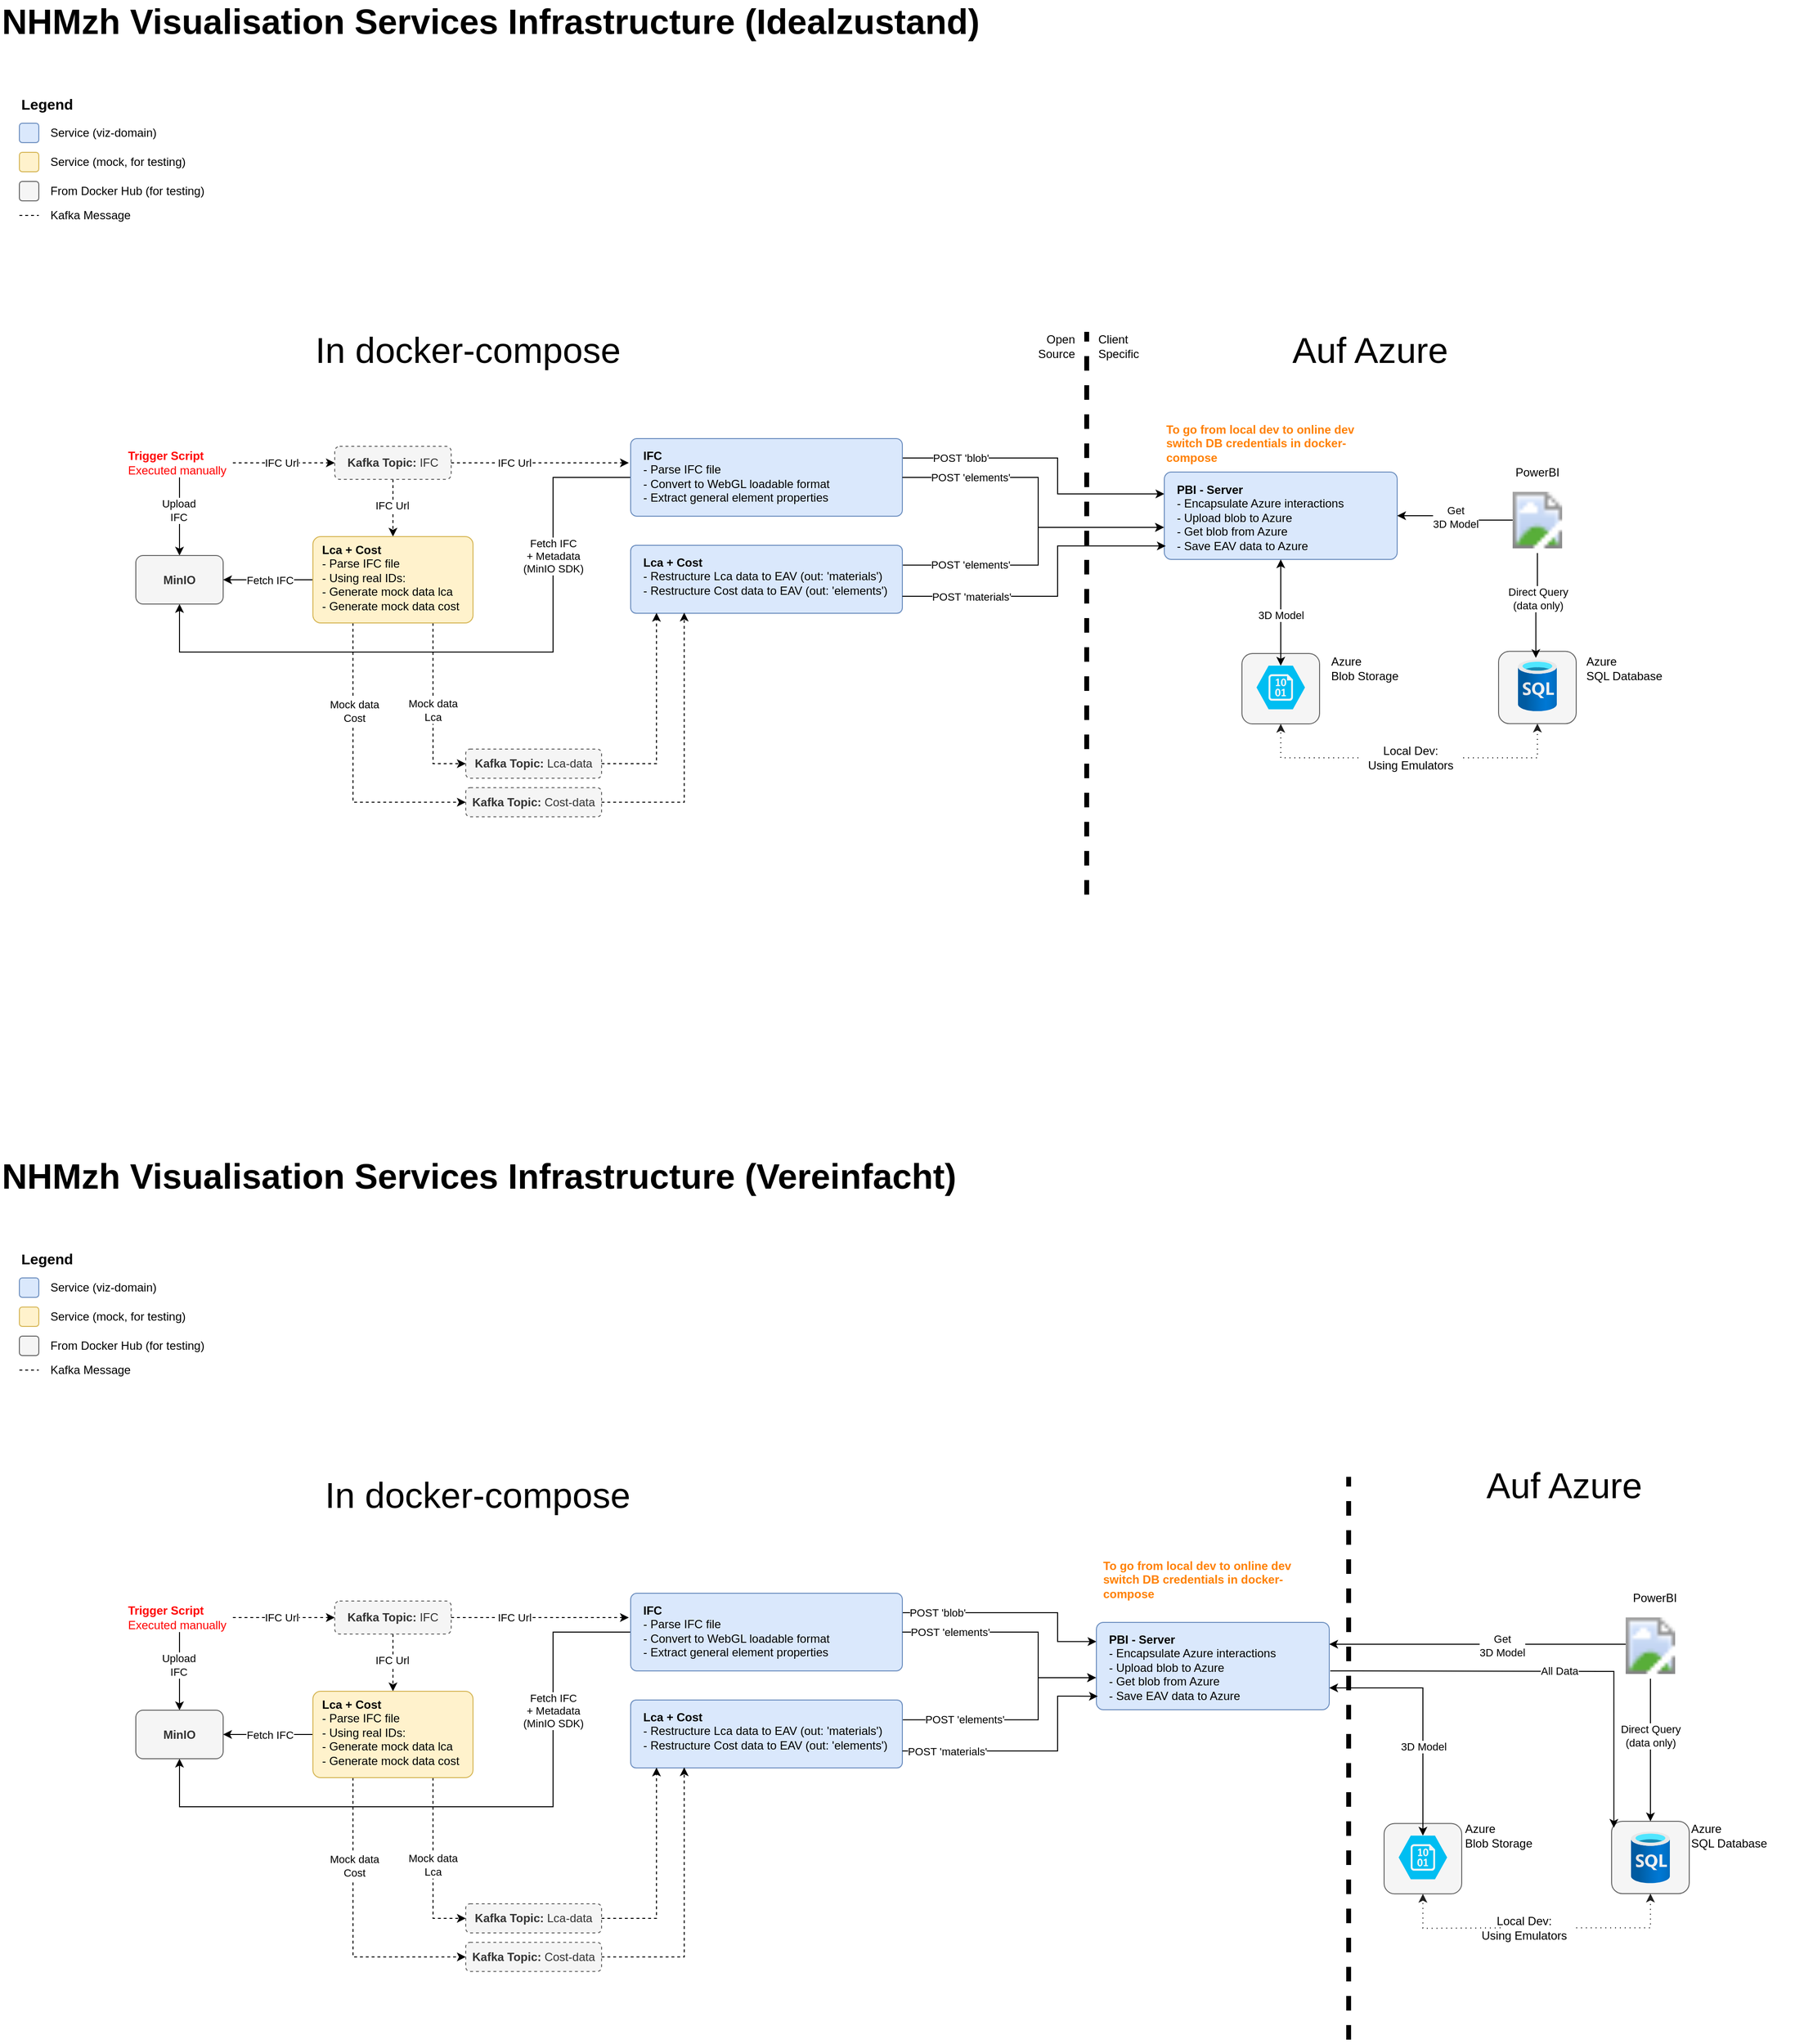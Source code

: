 <mxfile version="26.2.2">
  <diagram name="Page-1" id="6YYniOfLmbzxSq2jSH8A">
    <mxGraphModel dx="3594" dy="2101" grid="1" gridSize="10" guides="1" tooltips="1" connect="1" arrows="1" fold="1" page="1" pageScale="1" pageWidth="1920" pageHeight="1200" math="0" shadow="0">
      <root>
        <mxCell id="0" />
        <mxCell id="1" parent="0" />
        <mxCell id="Vq2dGUa9BZO8m15hglH4-51" value="" style="rounded=1;whiteSpace=wrap;html=1;fillColor=#f5f5f5;strokeColor=#666666;fontColor=#333333;" parent="1" vertex="1">
          <mxGeometry x="1584.5" y="709.25" width="80" height="74.5" as="geometry" />
        </mxCell>
        <mxCell id="Vq2dGUa9BZO8m15hglH4-50" value="" style="rounded=1;whiteSpace=wrap;html=1;fillColor=#f5f5f5;strokeColor=#666666;fontColor=#333333;" parent="1" vertex="1">
          <mxGeometry x="1320" y="711.5" width="80" height="72.5" as="geometry" />
        </mxCell>
        <mxCell id="Vq2dGUa9BZO8m15hglH4-35" style="edgeStyle=orthogonalEdgeStyle;rounded=0;orthogonalLoop=1;jettySize=auto;html=1;entryX=0.5;entryY=1;entryDx=0;entryDy=0;" parent="1" source="Vq2dGUa9BZO8m15hglH4-1" target="Vq2dGUa9BZO8m15hglH4-23" edge="1">
          <mxGeometry relative="1" as="geometry">
            <Array as="points">
              <mxPoint x="610" y="530" />
              <mxPoint x="610" y="710" />
              <mxPoint x="225" y="710" />
            </Array>
          </mxGeometry>
        </mxCell>
        <mxCell id="Vq2dGUa9BZO8m15hglH4-36" value="Fetch IFC&lt;br&gt;+ Metadata&lt;br&gt;(MinIO SDK)" style="edgeLabel;html=1;align=center;verticalAlign=middle;resizable=0;points=[];" parent="Vq2dGUa9BZO8m15hglH4-35" vertex="1" connectable="0">
          <mxGeometry x="0.12" y="-2" relative="1" as="geometry">
            <mxPoint x="129" y="-97" as="offset" />
          </mxGeometry>
        </mxCell>
        <mxCell id="Vq2dGUa9BZO8m15hglH4-44" style="edgeStyle=orthogonalEdgeStyle;rounded=0;orthogonalLoop=1;jettySize=auto;html=1;entryX=0;entryY=0.25;entryDx=0;entryDy=0;exitX=1;exitY=0.25;exitDx=0;exitDy=0;" parent="1" source="Vq2dGUa9BZO8m15hglH4-1" target="Vq2dGUa9BZO8m15hglH4-10" edge="1">
          <mxGeometry relative="1" as="geometry">
            <Array as="points">
              <mxPoint x="1130" y="510" />
              <mxPoint x="1130" y="547" />
            </Array>
          </mxGeometry>
        </mxCell>
        <mxCell id="Vq2dGUa9BZO8m15hglH4-47" value="POST &#39;blob&#39;" style="edgeLabel;html=1;align=center;verticalAlign=middle;resizable=0;points=[];" parent="Vq2dGUa9BZO8m15hglH4-44" vertex="1" connectable="0">
          <mxGeometry x="-0.383" relative="1" as="geometry">
            <mxPoint x="-35" as="offset" />
          </mxGeometry>
        </mxCell>
        <mxCell id="Vq2dGUa9BZO8m15hglH4-1" value="&lt;b&gt;IFC&lt;/b&gt;&lt;br&gt;- Parse IFC file&lt;div&gt;- Convert to WebGL loadable format&lt;div&gt;- Extract general element properties&lt;/div&gt;&lt;/div&gt;" style="rounded=1;whiteSpace=wrap;html=1;fillColor=#dae8fc;strokeColor=#6c8ebf;align=left;spacingLeft=7;verticalAlign=top;spacing=6;arcSize=8;" parent="1" vertex="1">
          <mxGeometry x="690" y="490" width="280" height="80" as="geometry" />
        </mxCell>
        <mxCell id="Vq2dGUa9BZO8m15hglH4-3" value="" style="rounded=1;whiteSpace=wrap;html=1;fillColor=#dae8fc;strokeColor=#6c8ebf;" parent="1" vertex="1">
          <mxGeometry x="60" y="165" width="20" height="20" as="geometry" />
        </mxCell>
        <mxCell id="Vq2dGUa9BZO8m15hglH4-4" value="Legend" style="text;html=1;align=left;verticalAlign=middle;whiteSpace=wrap;rounded=0;fontStyle=1;fontSize=15;" parent="1" vertex="1">
          <mxGeometry x="60" y="130" width="60" height="30" as="geometry" />
        </mxCell>
        <mxCell id="Vq2dGUa9BZO8m15hglH4-5" value="Service (viz-domain)" style="text;html=1;align=left;verticalAlign=middle;whiteSpace=wrap;rounded=0;fontStyle=0" parent="1" vertex="1">
          <mxGeometry x="90" y="160" width="130" height="30" as="geometry" />
        </mxCell>
        <mxCell id="Vq2dGUa9BZO8m15hglH4-6" value="" style="rounded=1;whiteSpace=wrap;html=1;fillColor=#fff2cc;strokeColor=#d6b656;" parent="1" vertex="1">
          <mxGeometry x="60" y="195" width="20" height="20" as="geometry" />
        </mxCell>
        <mxCell id="Vq2dGUa9BZO8m15hglH4-7" value="Service (mock, for testing)" style="text;html=1;align=left;verticalAlign=middle;whiteSpace=wrap;rounded=0;fontStyle=0" parent="1" vertex="1">
          <mxGeometry x="90" y="190" width="210" height="30" as="geometry" />
        </mxCell>
        <mxCell id="Vq2dGUa9BZO8m15hglH4-8" value="NHMzh Visualisation Services Infrastructure (Idealzustand)" style="text;html=1;align=left;verticalAlign=middle;whiteSpace=wrap;rounded=0;fontStyle=1;fontSize=36;" parent="1" vertex="1">
          <mxGeometry x="40" y="40" width="1200" height="40" as="geometry" />
        </mxCell>
        <mxCell id="Vq2dGUa9BZO8m15hglH4-9" value="&lt;b&gt;Lca + Cost&lt;/b&gt;&lt;br&gt;- Restructure Lca data to EAV (out: &#39;materials&#39;)&lt;div&gt;- Restructure Cost data to EAV (out: &#39;elements&#39;)&lt;/div&gt;" style="rounded=1;whiteSpace=wrap;html=1;fillColor=#dae8fc;strokeColor=#6c8ebf;align=left;spacingLeft=7;verticalAlign=top;spacing=6;arcSize=8;" parent="1" vertex="1">
          <mxGeometry x="690" y="600" width="280" height="70" as="geometry" />
        </mxCell>
        <mxCell id="Vq2dGUa9BZO8m15hglH4-10" value="&lt;b&gt;PBI - Server&lt;/b&gt;&lt;br&gt;- Encapsulate Azure interactions&lt;div&gt;- Upload blob to Azure&lt;br&gt;&lt;/div&gt;&lt;div&gt;- Get blob from Azure&lt;/div&gt;&lt;div&gt;- Save EAV data to Azure&lt;/div&gt;" style="rounded=1;whiteSpace=wrap;html=1;fillColor=#dae8fc;strokeColor=#6c8ebf;align=left;spacingLeft=7;verticalAlign=top;spacing=6;arcSize=8;" parent="1" vertex="1">
          <mxGeometry x="1240" y="524.5" width="240" height="90" as="geometry" />
        </mxCell>
        <mxCell id="Vq2dGUa9BZO8m15hglH4-16" style="edgeStyle=orthogonalEdgeStyle;rounded=0;orthogonalLoop=1;jettySize=auto;html=1;entryX=1;entryY=0.5;entryDx=0;entryDy=0;" parent="1" source="Vq2dGUa9BZO8m15hglH4-11" target="Vq2dGUa9BZO8m15hglH4-10" edge="1">
          <mxGeometry relative="1" as="geometry" />
        </mxCell>
        <mxCell id="Vq2dGUa9BZO8m15hglH4-17" value="Get&lt;br&gt;3D Model" style="edgeLabel;html=1;align=center;verticalAlign=middle;resizable=0;points=[];" parent="Vq2dGUa9BZO8m15hglH4-16" vertex="1" connectable="0">
          <mxGeometry x="0.035" y="1" relative="1" as="geometry">
            <mxPoint as="offset" />
          </mxGeometry>
        </mxCell>
        <mxCell id="Vq2dGUa9BZO8m15hglH4-11" value="" style="image;aspect=fixed;html=1;points=[];align=center;fontSize=12;image=img/lib/azure2/power_platform/PowerBI.svg;" parent="1" vertex="1">
          <mxGeometry x="1599" y="540" width="51" height="68" as="geometry" />
        </mxCell>
        <mxCell id="Vq2dGUa9BZO8m15hglH4-12" value="" style="image;aspect=fixed;html=1;points=[];align=center;fontSize=12;image=img/lib/azure2/preview/Time_Series_Data_Sets.svg;" parent="1" vertex="1">
          <mxGeometry x="1604.5" y="717.75" width="40" height="53.33" as="geometry" />
        </mxCell>
        <mxCell id="Vq2dGUa9BZO8m15hglH4-13" value="" style="verticalLabelPosition=bottom;html=1;verticalAlign=top;align=center;strokeColor=none;fillColor=#00BEF2;shape=mxgraph.azure.storage_blob;" parent="1" vertex="1">
          <mxGeometry x="1335" y="724" width="50" height="45" as="geometry" />
        </mxCell>
        <mxCell id="Vq2dGUa9BZO8m15hglH4-14" style="edgeStyle=orthogonalEdgeStyle;rounded=0;orthogonalLoop=1;jettySize=auto;html=1;entryX=0.461;entryY=-0.032;entryDx=0;entryDy=0;entryPerimeter=0;" parent="1" source="Vq2dGUa9BZO8m15hglH4-11" target="Vq2dGUa9BZO8m15hglH4-12" edge="1">
          <mxGeometry relative="1" as="geometry" />
        </mxCell>
        <mxCell id="Vq2dGUa9BZO8m15hglH4-15" value="Direct Query&lt;br&gt;(data only)" style="edgeLabel;html=1;align=center;verticalAlign=middle;resizable=0;points=[];" parent="Vq2dGUa9BZO8m15hglH4-14" vertex="1" connectable="0">
          <mxGeometry x="-0.317" y="1" relative="1" as="geometry">
            <mxPoint x="-1" y="9" as="offset" />
          </mxGeometry>
        </mxCell>
        <mxCell id="Vq2dGUa9BZO8m15hglH4-18" style="edgeStyle=orthogonalEdgeStyle;rounded=0;orthogonalLoop=1;jettySize=auto;html=1;entryX=0.5;entryY=0;entryDx=0;entryDy=0;entryPerimeter=0;startArrow=classic;startFill=1;" parent="1" source="Vq2dGUa9BZO8m15hglH4-10" target="Vq2dGUa9BZO8m15hglH4-13" edge="1">
          <mxGeometry relative="1" as="geometry" />
        </mxCell>
        <mxCell id="Vq2dGUa9BZO8m15hglH4-19" value="3D Model" style="edgeLabel;html=1;align=center;verticalAlign=middle;resizable=0;points=[];" parent="Vq2dGUa9BZO8m15hglH4-18" vertex="1" connectable="0">
          <mxGeometry x="-0.114" relative="1" as="geometry">
            <mxPoint y="9" as="offset" />
          </mxGeometry>
        </mxCell>
        <mxCell id="Vq2dGUa9BZO8m15hglH4-24" style="edgeStyle=orthogonalEdgeStyle;rounded=0;orthogonalLoop=1;jettySize=auto;html=1;" parent="1" source="Vq2dGUa9BZO8m15hglH4-21" target="Vq2dGUa9BZO8m15hglH4-23" edge="1">
          <mxGeometry relative="1" as="geometry" />
        </mxCell>
        <mxCell id="Vq2dGUa9BZO8m15hglH4-25" value="Upload&lt;br&gt;IFC" style="edgeLabel;html=1;align=center;verticalAlign=middle;resizable=0;points=[];" parent="Vq2dGUa9BZO8m15hglH4-24" vertex="1" connectable="0">
          <mxGeometry x="-0.154" y="-1" relative="1" as="geometry">
            <mxPoint as="offset" />
          </mxGeometry>
        </mxCell>
        <mxCell id="Vq2dGUa9BZO8m15hglH4-26" style="edgeStyle=orthogonalEdgeStyle;rounded=0;orthogonalLoop=1;jettySize=auto;html=1;dashed=1;" parent="1" source="Vq2dGUa9BZO8m15hglH4-21" target="Vq2dGUa9BZO8m15hglH4-22" edge="1">
          <mxGeometry relative="1" as="geometry" />
        </mxCell>
        <mxCell id="Vq2dGUa9BZO8m15hglH4-27" value="IFC Url" style="edgeLabel;html=1;align=center;verticalAlign=middle;resizable=0;points=[];" parent="Vq2dGUa9BZO8m15hglH4-26" vertex="1" connectable="0">
          <mxGeometry x="-0.048" relative="1" as="geometry">
            <mxPoint as="offset" />
          </mxGeometry>
        </mxCell>
        <mxCell id="Vq2dGUa9BZO8m15hglH4-21" value="&lt;b&gt;Trigger Script&lt;/b&gt; &lt;br&gt;Executed manually" style="text;html=1;align=left;verticalAlign=middle;whiteSpace=wrap;rounded=0;fontStyle=0;fontColor=#FF0000;" parent="1" vertex="1">
          <mxGeometry x="170" y="500" width="110" height="30" as="geometry" />
        </mxCell>
        <mxCell id="Vq2dGUa9BZO8m15hglH4-29" style="edgeStyle=orthogonalEdgeStyle;rounded=0;orthogonalLoop=1;jettySize=auto;html=1;dashed=1;" parent="1" source="Vq2dGUa9BZO8m15hglH4-22" target="Vq2dGUa9BZO8m15hglH4-28" edge="1">
          <mxGeometry relative="1" as="geometry" />
        </mxCell>
        <mxCell id="Vq2dGUa9BZO8m15hglH4-30" value="IFC Url" style="edgeLabel;html=1;align=center;verticalAlign=middle;resizable=0;points=[];" parent="Vq2dGUa9BZO8m15hglH4-29" vertex="1" connectable="0">
          <mxGeometry x="-0.09" y="-1" relative="1" as="geometry">
            <mxPoint as="offset" />
          </mxGeometry>
        </mxCell>
        <mxCell id="Vq2dGUa9BZO8m15hglH4-22" value="Kafka Topic: &lt;span style=&quot;font-weight: normal;&quot;&gt;IFC&lt;/span&gt;" style="rounded=1;whiteSpace=wrap;html=1;fillColor=#f5f5f5;strokeColor=#666666;fontStyle=1;fontColor=#333333;dashed=1;" parent="1" vertex="1">
          <mxGeometry x="385" y="498" width="120" height="34" as="geometry" />
        </mxCell>
        <mxCell id="Vq2dGUa9BZO8m15hglH4-23" value="MinIO" style="rounded=1;whiteSpace=wrap;html=1;fillColor=#f5f5f5;strokeColor=#666666;fontStyle=1;fontColor=#333333;" parent="1" vertex="1">
          <mxGeometry x="180" y="610.5" width="90" height="50" as="geometry" />
        </mxCell>
        <mxCell id="Vq2dGUa9BZO8m15hglH4-33" style="edgeStyle=orthogonalEdgeStyle;rounded=0;orthogonalLoop=1;jettySize=auto;html=1;entryX=1;entryY=0.5;entryDx=0;entryDy=0;" parent="1" source="Vq2dGUa9BZO8m15hglH4-28" target="Vq2dGUa9BZO8m15hglH4-23" edge="1">
          <mxGeometry relative="1" as="geometry" />
        </mxCell>
        <mxCell id="Vq2dGUa9BZO8m15hglH4-34" value="Fetch IFC" style="edgeLabel;html=1;align=center;verticalAlign=middle;resizable=0;points=[];" parent="Vq2dGUa9BZO8m15hglH4-33" vertex="1" connectable="0">
          <mxGeometry x="0.194" relative="1" as="geometry">
            <mxPoint x="10" as="offset" />
          </mxGeometry>
        </mxCell>
        <mxCell id="Vq2dGUa9BZO8m15hglH4-40" style="edgeStyle=orthogonalEdgeStyle;rounded=0;orthogonalLoop=1;jettySize=auto;html=1;entryX=0;entryY=0.5;entryDx=0;entryDy=0;exitX=0.75;exitY=1;exitDx=0;exitDy=0;dashed=1;" parent="1" source="Vq2dGUa9BZO8m15hglH4-28" target="Vq2dGUa9BZO8m15hglH4-38" edge="1">
          <mxGeometry relative="1" as="geometry" />
        </mxCell>
        <mxCell id="Vq2dGUa9BZO8m15hglH4-57" value="Mock data&lt;br&gt;Lca" style="edgeLabel;html=1;align=center;verticalAlign=middle;resizable=0;points=[];" parent="Vq2dGUa9BZO8m15hglH4-40" vertex="1" connectable="0">
          <mxGeometry x="0.0" y="-1" relative="1" as="geometry">
            <mxPoint as="offset" />
          </mxGeometry>
        </mxCell>
        <mxCell id="Vq2dGUa9BZO8m15hglH4-41" style="edgeStyle=orthogonalEdgeStyle;rounded=0;orthogonalLoop=1;jettySize=auto;html=1;entryX=0;entryY=0.5;entryDx=0;entryDy=0;exitX=0.25;exitY=1;exitDx=0;exitDy=0;dashed=1;" parent="1" source="Vq2dGUa9BZO8m15hglH4-28" target="Vq2dGUa9BZO8m15hglH4-39" edge="1">
          <mxGeometry relative="1" as="geometry" />
        </mxCell>
        <mxCell id="Vq2dGUa9BZO8m15hglH4-58" value="Mock data&lt;div&gt;Cost&lt;/div&gt;" style="edgeLabel;html=1;align=center;verticalAlign=middle;resizable=0;points=[];" parent="Vq2dGUa9BZO8m15hglH4-41" vertex="1" connectable="0">
          <mxGeometry x="-0.292" y="1" relative="1" as="geometry">
            <mxPoint y="-16" as="offset" />
          </mxGeometry>
        </mxCell>
        <mxCell id="Vq2dGUa9BZO8m15hglH4-28" value="Lca + Cost&lt;br&gt;&lt;span style=&quot;font-weight: normal;&quot;&gt;- Parse IFC file&lt;/span&gt;&lt;div&gt;&lt;span style=&quot;font-weight: 400;&quot;&gt;- Using real IDs:&lt;/span&gt;&lt;span style=&quot;font-weight: 400;&quot;&gt;&lt;br&gt;&lt;/span&gt;&lt;div&gt;&lt;span style=&quot;font-weight: normal;&quot;&gt;- Generate mock data lca&lt;/span&gt;&lt;/div&gt;&lt;div&gt;&lt;span style=&quot;font-weight: normal;&quot;&gt;- Generate mock data cost&amp;nbsp;&lt;/span&gt;&lt;/div&gt;&lt;div&gt;&lt;br&gt;&lt;/div&gt;&lt;/div&gt;" style="rounded=1;whiteSpace=wrap;html=1;fillColor=#fff2cc;strokeColor=#d6b656;fontStyle=1;align=left;verticalAlign=top;spacingLeft=7;arcSize=9;" parent="1" vertex="1">
          <mxGeometry x="362.5" y="591" width="165" height="89" as="geometry" />
        </mxCell>
        <mxCell id="Vq2dGUa9BZO8m15hglH4-31" style="edgeStyle=orthogonalEdgeStyle;rounded=0;orthogonalLoop=1;jettySize=auto;html=1;entryX=-0.007;entryY=0.313;entryDx=0;entryDy=0;entryPerimeter=0;dashed=1;" parent="1" source="Vq2dGUa9BZO8m15hglH4-22" target="Vq2dGUa9BZO8m15hglH4-1" edge="1">
          <mxGeometry relative="1" as="geometry" />
        </mxCell>
        <mxCell id="Vq2dGUa9BZO8m15hglH4-32" value="IFC Url" style="edgeLabel;html=1;align=center;verticalAlign=middle;resizable=0;points=[];" parent="Vq2dGUa9BZO8m15hglH4-31" vertex="1" connectable="0">
          <mxGeometry x="-0.415" y="2" relative="1" as="geometry">
            <mxPoint x="11" y="2" as="offset" />
          </mxGeometry>
        </mxCell>
        <mxCell id="Vq2dGUa9BZO8m15hglH4-38" value="Kafka Topic: &lt;span style=&quot;font-weight: normal;&quot;&gt;Lca-data&lt;/span&gt;" style="rounded=1;whiteSpace=wrap;html=1;fillColor=#f5f5f5;strokeColor=#666666;fontStyle=1;fontColor=#333333;dashed=1;" parent="1" vertex="1">
          <mxGeometry x="520" y="810" width="140" height="30" as="geometry" />
        </mxCell>
        <mxCell id="Vq2dGUa9BZO8m15hglH4-43" style="edgeStyle=orthogonalEdgeStyle;rounded=0;orthogonalLoop=1;jettySize=auto;html=1;entryX=0.197;entryY=0.991;entryDx=0;entryDy=0;dashed=1;entryPerimeter=0;" parent="1" source="Vq2dGUa9BZO8m15hglH4-39" target="Vq2dGUa9BZO8m15hglH4-9" edge="1">
          <mxGeometry relative="1" as="geometry" />
        </mxCell>
        <mxCell id="Vq2dGUa9BZO8m15hglH4-39" value="Kafka Topic: &lt;span style=&quot;font-weight: normal;&quot;&gt;Cost-data&lt;/span&gt;" style="rounded=1;whiteSpace=wrap;html=1;fillColor=#f5f5f5;strokeColor=#666666;fontStyle=1;fontColor=#333333;dashed=1;" parent="1" vertex="1">
          <mxGeometry x="520" y="849.75" width="140" height="30" as="geometry" />
        </mxCell>
        <mxCell id="Vq2dGUa9BZO8m15hglH4-45" style="edgeStyle=orthogonalEdgeStyle;rounded=0;orthogonalLoop=1;jettySize=auto;html=1;entryX=0.006;entryY=0.846;entryDx=0;entryDy=0;entryPerimeter=0;exitX=1;exitY=0.75;exitDx=0;exitDy=0;" parent="1" source="Vq2dGUa9BZO8m15hglH4-9" target="Vq2dGUa9BZO8m15hglH4-10" edge="1">
          <mxGeometry relative="1" as="geometry">
            <Array as="points">
              <mxPoint x="1130" y="652" />
              <mxPoint x="1130" y="601" />
            </Array>
          </mxGeometry>
        </mxCell>
        <mxCell id="Vq2dGUa9BZO8m15hglH4-46" value="POST &#39;materials&#39;" style="edgeLabel;html=1;align=center;verticalAlign=middle;resizable=0;points=[];" parent="Vq2dGUa9BZO8m15hglH4-45" vertex="1" connectable="0">
          <mxGeometry x="-0.254" y="2" relative="1" as="geometry">
            <mxPoint x="-50" y="2" as="offset" />
          </mxGeometry>
        </mxCell>
        <mxCell id="Vq2dGUa9BZO8m15hglH4-48" value="" style="rounded=1;whiteSpace=wrap;html=1;fillColor=#f5f5f5;strokeColor=#666666;fontColor=#333333;" parent="1" vertex="1">
          <mxGeometry x="60" y="225" width="20" height="20" as="geometry" />
        </mxCell>
        <mxCell id="Vq2dGUa9BZO8m15hglH4-49" value="From Docker Hub (for testing)" style="text;html=1;align=left;verticalAlign=middle;whiteSpace=wrap;rounded=0;fontStyle=0" parent="1" vertex="1">
          <mxGeometry x="90" y="220" width="210" height="30" as="geometry" />
        </mxCell>
        <mxCell id="Vq2dGUa9BZO8m15hglH4-53" style="edgeStyle=orthogonalEdgeStyle;rounded=0;orthogonalLoop=1;jettySize=auto;html=1;entryX=0.5;entryY=1;entryDx=0;entryDy=0;strokeColor=#212121;dashed=1;dashPattern=1 4;" parent="1" source="Vq2dGUa9BZO8m15hglH4-52" target="Vq2dGUa9BZO8m15hglH4-50" edge="1">
          <mxGeometry relative="1" as="geometry" />
        </mxCell>
        <mxCell id="Vq2dGUa9BZO8m15hglH4-54" style="edgeStyle=orthogonalEdgeStyle;rounded=0;orthogonalLoop=1;jettySize=auto;html=1;entryX=0.5;entryY=1;entryDx=0;entryDy=0;strokeColor=#212121;dashed=1;dashPattern=1 4;" parent="1" source="Vq2dGUa9BZO8m15hglH4-52" target="Vq2dGUa9BZO8m15hglH4-51" edge="1">
          <mxGeometry relative="1" as="geometry" />
        </mxCell>
        <mxCell id="Vq2dGUa9BZO8m15hglH4-52" value="Local Dev: &lt;br&gt;Using Emulators" style="text;html=1;align=center;verticalAlign=middle;whiteSpace=wrap;rounded=0;fontStyle=0;strokeColor=none;" parent="1" vertex="1">
          <mxGeometry x="1440" y="804" width="108" height="30" as="geometry" />
        </mxCell>
        <mxCell id="Vq2dGUa9BZO8m15hglH4-55" value="" style="endArrow=none;html=1;rounded=0;startFill=0;dashed=1;" parent="1" edge="1">
          <mxGeometry width="50" height="50" relative="1" as="geometry">
            <mxPoint x="60" y="260" as="sourcePoint" />
            <mxPoint x="80" y="260" as="targetPoint" />
          </mxGeometry>
        </mxCell>
        <mxCell id="Vq2dGUa9BZO8m15hglH4-56" value="Kafka Message" style="text;html=1;align=left;verticalAlign=middle;whiteSpace=wrap;rounded=0;fontStyle=0" parent="1" vertex="1">
          <mxGeometry x="90" y="245" width="210" height="30" as="geometry" />
        </mxCell>
        <mxCell id="Vq2dGUa9BZO8m15hglH4-59" value="Azure&lt;br&gt;Blob Storage" style="text;html=1;align=left;verticalAlign=middle;whiteSpace=wrap;rounded=0;fontStyle=0;strokeColor=none;" parent="1" vertex="1">
          <mxGeometry x="1410" y="711.5" width="108" height="30" as="geometry" />
        </mxCell>
        <mxCell id="Vq2dGUa9BZO8m15hglH4-60" value="Azure&lt;br&gt;SQL Database" style="text;html=1;align=left;verticalAlign=middle;whiteSpace=wrap;rounded=0;fontStyle=0;strokeColor=none;" parent="1" vertex="1">
          <mxGeometry x="1673" y="711.5" width="108" height="30" as="geometry" />
        </mxCell>
        <mxCell id="Vq2dGUa9BZO8m15hglH4-61" value="PowerBI" style="text;html=1;align=left;verticalAlign=middle;whiteSpace=wrap;rounded=0;fontStyle=0;strokeColor=none;" parent="1" vertex="1">
          <mxGeometry x="1600" y="510" width="70" height="30" as="geometry" />
        </mxCell>
        <mxCell id="Vq2dGUa9BZO8m15hglH4-62" value="" style="endArrow=none;dashed=1;html=1;strokeWidth=5;rounded=0;" parent="1" edge="1">
          <mxGeometry width="50" height="50" relative="1" as="geometry">
            <mxPoint x="1160" y="960" as="sourcePoint" />
            <mxPoint x="1160" y="380" as="targetPoint" />
          </mxGeometry>
        </mxCell>
        <mxCell id="Vq2dGUa9BZO8m15hglH4-63" value="Client Specific" style="text;html=1;align=left;verticalAlign=middle;whiteSpace=wrap;rounded=0;fontStyle=0;strokeColor=none;" parent="1" vertex="1">
          <mxGeometry x="1170" y="380" width="70" height="30" as="geometry" />
        </mxCell>
        <mxCell id="Vq2dGUa9BZO8m15hglH4-66" value="Open&lt;div&gt;Source&lt;/div&gt;" style="text;html=1;align=right;verticalAlign=middle;whiteSpace=wrap;rounded=0;fontStyle=0;strokeColor=none;" parent="1" vertex="1">
          <mxGeometry x="1080" y="380" width="70" height="30" as="geometry" />
        </mxCell>
        <mxCell id="Vq2dGUa9BZO8m15hglH4-67" style="edgeStyle=orthogonalEdgeStyle;rounded=0;orthogonalLoop=1;jettySize=auto;html=1;entryX=-0.002;entryY=0.633;entryDx=0;entryDy=0;entryPerimeter=0;exitX=1.002;exitY=0.291;exitDx=0;exitDy=0;exitPerimeter=0;" parent="1" source="Vq2dGUa9BZO8m15hglH4-9" target="Vq2dGUa9BZO8m15hglH4-10" edge="1">
          <mxGeometry relative="1" as="geometry">
            <Array as="points">
              <mxPoint x="1110" y="620" />
              <mxPoint x="1110" y="582" />
            </Array>
          </mxGeometry>
        </mxCell>
        <mxCell id="Vq2dGUa9BZO8m15hglH4-68" value="POST &#39;elements&#39;" style="edgeLabel;html=1;align=center;verticalAlign=middle;resizable=0;points=[];" parent="Vq2dGUa9BZO8m15hglH4-67" vertex="1" connectable="0">
          <mxGeometry x="-0.821" y="1" relative="1" as="geometry">
            <mxPoint x="42" as="offset" />
          </mxGeometry>
        </mxCell>
        <mxCell id="Vq2dGUa9BZO8m15hglH4-69" style="edgeStyle=orthogonalEdgeStyle;rounded=0;orthogonalLoop=1;jettySize=auto;html=1;entryX=-0.001;entryY=0.633;entryDx=0;entryDy=0;entryPerimeter=0;" parent="1" source="Vq2dGUa9BZO8m15hglH4-1" target="Vq2dGUa9BZO8m15hglH4-10" edge="1">
          <mxGeometry relative="1" as="geometry">
            <Array as="points">
              <mxPoint x="1110" y="530" />
              <mxPoint x="1110" y="582" />
            </Array>
          </mxGeometry>
        </mxCell>
        <mxCell id="Vq2dGUa9BZO8m15hglH4-70" value="POST &#39;elements&#39;" style="edgeLabel;html=1;align=center;verticalAlign=middle;resizable=0;points=[];" parent="Vq2dGUa9BZO8m15hglH4-69" vertex="1" connectable="0">
          <mxGeometry x="-0.426" relative="1" as="geometry">
            <mxPoint x="-22" as="offset" />
          </mxGeometry>
        </mxCell>
        <mxCell id="Vq2dGUa9BZO8m15hglH4-71" style="edgeStyle=orthogonalEdgeStyle;rounded=0;orthogonalLoop=1;jettySize=auto;html=1;entryX=0.095;entryY=0.995;entryDx=0;entryDy=0;entryPerimeter=0;dashed=1;" parent="1" source="Vq2dGUa9BZO8m15hglH4-38" target="Vq2dGUa9BZO8m15hglH4-9" edge="1">
          <mxGeometry relative="1" as="geometry" />
        </mxCell>
        <mxCell id="Vq2dGUa9BZO8m15hglH4-73" value="To go from local dev to online dev switch DB credentials in docker-compose" style="text;html=1;align=left;verticalAlign=middle;whiteSpace=wrap;rounded=0;fontStyle=1;fontColor=#FF8000;" parent="1" vertex="1">
          <mxGeometry x="1240" y="480" width="210" height="30" as="geometry" />
        </mxCell>
        <mxCell id="1KqGK7R6xgip29zxx1EZ-1" value="" style="rounded=1;whiteSpace=wrap;html=1;fillColor=#f5f5f5;strokeColor=#666666;fontColor=#333333;" vertex="1" parent="1">
          <mxGeometry x="1701" y="1915" width="80" height="74.5" as="geometry" />
        </mxCell>
        <mxCell id="1KqGK7R6xgip29zxx1EZ-2" value="" style="rounded=1;whiteSpace=wrap;html=1;fillColor=#f5f5f5;strokeColor=#666666;fontColor=#333333;" vertex="1" parent="1">
          <mxGeometry x="1466.5" y="1917.25" width="80" height="72.5" as="geometry" />
        </mxCell>
        <mxCell id="1KqGK7R6xgip29zxx1EZ-3" style="edgeStyle=orthogonalEdgeStyle;rounded=0;orthogonalLoop=1;jettySize=auto;html=1;entryX=0.5;entryY=1;entryDx=0;entryDy=0;" edge="1" parent="1" source="1KqGK7R6xgip29zxx1EZ-7" target="1KqGK7R6xgip29zxx1EZ-33">
          <mxGeometry relative="1" as="geometry">
            <Array as="points">
              <mxPoint x="610" y="1720" />
              <mxPoint x="610" y="1900" />
              <mxPoint x="225" y="1900" />
            </Array>
          </mxGeometry>
        </mxCell>
        <mxCell id="1KqGK7R6xgip29zxx1EZ-4" value="Fetch IFC&lt;br&gt;+ Metadata&lt;br&gt;(MinIO SDK)" style="edgeLabel;html=1;align=center;verticalAlign=middle;resizable=0;points=[];" vertex="1" connectable="0" parent="1KqGK7R6xgip29zxx1EZ-3">
          <mxGeometry x="0.12" y="-2" relative="1" as="geometry">
            <mxPoint x="129" y="-97" as="offset" />
          </mxGeometry>
        </mxCell>
        <mxCell id="1KqGK7R6xgip29zxx1EZ-5" style="edgeStyle=orthogonalEdgeStyle;rounded=0;orthogonalLoop=1;jettySize=auto;html=1;exitX=1;exitY=0.25;exitDx=0;exitDy=0;entryX=0;entryY=0.22;entryDx=0;entryDy=0;entryPerimeter=0;" edge="1" parent="1" source="1KqGK7R6xgip29zxx1EZ-7" target="1KqGK7R6xgip29zxx1EZ-15">
          <mxGeometry relative="1" as="geometry">
            <Array as="points">
              <mxPoint x="1130" y="1700" />
              <mxPoint x="1130" y="1730" />
            </Array>
            <mxPoint x="1160" y="1730" as="targetPoint" />
          </mxGeometry>
        </mxCell>
        <mxCell id="1KqGK7R6xgip29zxx1EZ-6" value="POST &#39;blob&#39;" style="edgeLabel;html=1;align=center;verticalAlign=middle;resizable=0;points=[];" vertex="1" connectable="0" parent="1KqGK7R6xgip29zxx1EZ-5">
          <mxGeometry x="-0.383" relative="1" as="geometry">
            <mxPoint x="-35" as="offset" />
          </mxGeometry>
        </mxCell>
        <mxCell id="1KqGK7R6xgip29zxx1EZ-7" value="&lt;b&gt;IFC&lt;/b&gt;&lt;br&gt;- Parse IFC file&lt;div&gt;- Convert to WebGL loadable format&lt;div&gt;- Extract general element properties&lt;/div&gt;&lt;/div&gt;" style="rounded=1;whiteSpace=wrap;html=1;fillColor=#dae8fc;strokeColor=#6c8ebf;align=left;spacingLeft=7;verticalAlign=top;spacing=6;arcSize=8;" vertex="1" parent="1">
          <mxGeometry x="690" y="1680" width="280" height="80" as="geometry" />
        </mxCell>
        <mxCell id="1KqGK7R6xgip29zxx1EZ-8" value="" style="rounded=1;whiteSpace=wrap;html=1;fillColor=#dae8fc;strokeColor=#6c8ebf;" vertex="1" parent="1">
          <mxGeometry x="60" y="1355" width="20" height="20" as="geometry" />
        </mxCell>
        <mxCell id="1KqGK7R6xgip29zxx1EZ-9" value="Legend" style="text;html=1;align=left;verticalAlign=middle;whiteSpace=wrap;rounded=0;fontStyle=1;fontSize=15;" vertex="1" parent="1">
          <mxGeometry x="60" y="1320" width="60" height="30" as="geometry" />
        </mxCell>
        <mxCell id="1KqGK7R6xgip29zxx1EZ-10" value="Service (viz-domain)" style="text;html=1;align=left;verticalAlign=middle;whiteSpace=wrap;rounded=0;fontStyle=0" vertex="1" parent="1">
          <mxGeometry x="90" y="1350" width="130" height="30" as="geometry" />
        </mxCell>
        <mxCell id="1KqGK7R6xgip29zxx1EZ-11" value="" style="rounded=1;whiteSpace=wrap;html=1;fillColor=#fff2cc;strokeColor=#d6b656;" vertex="1" parent="1">
          <mxGeometry x="60" y="1385" width="20" height="20" as="geometry" />
        </mxCell>
        <mxCell id="1KqGK7R6xgip29zxx1EZ-12" value="Service (mock, for testing)" style="text;html=1;align=left;verticalAlign=middle;whiteSpace=wrap;rounded=0;fontStyle=0" vertex="1" parent="1">
          <mxGeometry x="90" y="1380" width="210" height="30" as="geometry" />
        </mxCell>
        <mxCell id="1KqGK7R6xgip29zxx1EZ-13" value="NHMzh Visualisation Services Infrastructure (Vereinfacht)" style="text;html=1;align=left;verticalAlign=middle;whiteSpace=wrap;rounded=0;fontStyle=1;fontSize=36;" vertex="1" parent="1">
          <mxGeometry x="40" y="1230" width="1200" height="40" as="geometry" />
        </mxCell>
        <mxCell id="1KqGK7R6xgip29zxx1EZ-14" value="&lt;b&gt;Lca + Cost&lt;/b&gt;&lt;br&gt;- Restructure Lca data to EAV (out: &#39;materials&#39;)&lt;div&gt;- Restructure Cost data to EAV (out: &#39;elements&#39;)&lt;/div&gt;" style="rounded=1;whiteSpace=wrap;html=1;fillColor=#dae8fc;strokeColor=#6c8ebf;align=left;spacingLeft=7;verticalAlign=top;spacing=6;arcSize=8;" vertex="1" parent="1">
          <mxGeometry x="690" y="1790" width="280" height="70" as="geometry" />
        </mxCell>
        <mxCell id="1KqGK7R6xgip29zxx1EZ-15" value="&lt;b&gt;PBI - Server&lt;/b&gt;&lt;br&gt;- Encapsulate Azure interactions&lt;div&gt;- Upload blob to Azure&lt;br&gt;&lt;/div&gt;&lt;div&gt;- Get blob from Azure&lt;/div&gt;&lt;div&gt;- Save EAV data to Azure&lt;/div&gt;" style="rounded=1;whiteSpace=wrap;html=1;fillColor=#dae8fc;strokeColor=#6c8ebf;align=left;spacingLeft=7;verticalAlign=top;spacing=6;arcSize=8;" vertex="1" parent="1">
          <mxGeometry x="1170" y="1710" width="240" height="90" as="geometry" />
        </mxCell>
        <mxCell id="1KqGK7R6xgip29zxx1EZ-16" style="edgeStyle=orthogonalEdgeStyle;rounded=0;orthogonalLoop=1;jettySize=auto;html=1;entryX=1;entryY=0.25;entryDx=0;entryDy=0;" edge="1" parent="1" source="1KqGK7R6xgip29zxx1EZ-18" target="1KqGK7R6xgip29zxx1EZ-15">
          <mxGeometry relative="1" as="geometry">
            <Array as="points">
              <mxPoint x="1563" y="1733" />
            </Array>
          </mxGeometry>
        </mxCell>
        <mxCell id="1KqGK7R6xgip29zxx1EZ-17" value="Get&lt;br&gt;3D Model" style="edgeLabel;html=1;align=center;verticalAlign=middle;resizable=0;points=[];" vertex="1" connectable="0" parent="1KqGK7R6xgip29zxx1EZ-16">
          <mxGeometry x="0.035" y="1" relative="1" as="geometry">
            <mxPoint x="30" as="offset" />
          </mxGeometry>
        </mxCell>
        <mxCell id="1KqGK7R6xgip29zxx1EZ-18" value="" style="image;aspect=fixed;html=1;points=[];align=center;fontSize=12;image=img/lib/azure2/power_platform/PowerBI.svg;" vertex="1" parent="1">
          <mxGeometry x="1715.5" y="1700" width="51" height="68" as="geometry" />
        </mxCell>
        <mxCell id="1KqGK7R6xgip29zxx1EZ-19" value="" style="image;aspect=fixed;html=1;points=[];align=center;fontSize=12;image=img/lib/azure2/preview/Time_Series_Data_Sets.svg;" vertex="1" parent="1">
          <mxGeometry x="1721" y="1925.59" width="40" height="53.33" as="geometry" />
        </mxCell>
        <mxCell id="1KqGK7R6xgip29zxx1EZ-20" value="" style="verticalLabelPosition=bottom;html=1;verticalAlign=top;align=center;strokeColor=none;fillColor=#00BEF2;shape=mxgraph.azure.storage_blob;" vertex="1" parent="1">
          <mxGeometry x="1481.5" y="1929.75" width="50" height="45" as="geometry" />
        </mxCell>
        <mxCell id="1KqGK7R6xgip29zxx1EZ-21" style="edgeStyle=orthogonalEdgeStyle;rounded=0;orthogonalLoop=1;jettySize=auto;html=1;entryX=0.5;entryY=0;entryDx=0;entryDy=0;" edge="1" parent="1" source="1KqGK7R6xgip29zxx1EZ-18" target="1KqGK7R6xgip29zxx1EZ-1">
          <mxGeometry relative="1" as="geometry" />
        </mxCell>
        <mxCell id="1KqGK7R6xgip29zxx1EZ-22" value="Direct Query&lt;br&gt;(data only)" style="edgeLabel;html=1;align=center;verticalAlign=middle;resizable=0;points=[];" vertex="1" connectable="0" parent="1KqGK7R6xgip29zxx1EZ-21">
          <mxGeometry x="-0.317" y="1" relative="1" as="geometry">
            <mxPoint x="-1" y="9" as="offset" />
          </mxGeometry>
        </mxCell>
        <mxCell id="1KqGK7R6xgip29zxx1EZ-23" style="edgeStyle=orthogonalEdgeStyle;rounded=0;orthogonalLoop=1;jettySize=auto;html=1;entryX=0.5;entryY=0;entryDx=0;entryDy=0;entryPerimeter=0;startArrow=classic;startFill=1;exitX=1;exitY=0.75;exitDx=0;exitDy=0;" edge="1" parent="1" source="1KqGK7R6xgip29zxx1EZ-15" target="1KqGK7R6xgip29zxx1EZ-20">
          <mxGeometry relative="1" as="geometry">
            <mxPoint x="1440" y="1755" as="sourcePoint" />
          </mxGeometry>
        </mxCell>
        <mxCell id="1KqGK7R6xgip29zxx1EZ-24" value="3D Model" style="edgeLabel;html=1;align=center;verticalAlign=middle;resizable=0;points=[];" vertex="1" connectable="0" parent="1KqGK7R6xgip29zxx1EZ-23">
          <mxGeometry x="-0.114" relative="1" as="geometry">
            <mxPoint y="47" as="offset" />
          </mxGeometry>
        </mxCell>
        <mxCell id="1KqGK7R6xgip29zxx1EZ-25" style="edgeStyle=orthogonalEdgeStyle;rounded=0;orthogonalLoop=1;jettySize=auto;html=1;" edge="1" parent="1" source="1KqGK7R6xgip29zxx1EZ-29" target="1KqGK7R6xgip29zxx1EZ-33">
          <mxGeometry relative="1" as="geometry" />
        </mxCell>
        <mxCell id="1KqGK7R6xgip29zxx1EZ-26" value="Upload&lt;br&gt;IFC" style="edgeLabel;html=1;align=center;verticalAlign=middle;resizable=0;points=[];" vertex="1" connectable="0" parent="1KqGK7R6xgip29zxx1EZ-25">
          <mxGeometry x="-0.154" y="-1" relative="1" as="geometry">
            <mxPoint as="offset" />
          </mxGeometry>
        </mxCell>
        <mxCell id="1KqGK7R6xgip29zxx1EZ-27" style="edgeStyle=orthogonalEdgeStyle;rounded=0;orthogonalLoop=1;jettySize=auto;html=1;dashed=1;" edge="1" parent="1" source="1KqGK7R6xgip29zxx1EZ-29" target="1KqGK7R6xgip29zxx1EZ-32">
          <mxGeometry relative="1" as="geometry" />
        </mxCell>
        <mxCell id="1KqGK7R6xgip29zxx1EZ-28" value="IFC Url" style="edgeLabel;html=1;align=center;verticalAlign=middle;resizable=0;points=[];" vertex="1" connectable="0" parent="1KqGK7R6xgip29zxx1EZ-27">
          <mxGeometry x="-0.048" relative="1" as="geometry">
            <mxPoint as="offset" />
          </mxGeometry>
        </mxCell>
        <mxCell id="1KqGK7R6xgip29zxx1EZ-29" value="&lt;b&gt;Trigger Script&lt;/b&gt; &lt;br&gt;Executed manually" style="text;html=1;align=left;verticalAlign=middle;whiteSpace=wrap;rounded=0;fontStyle=0;fontColor=#FF0000;" vertex="1" parent="1">
          <mxGeometry x="170" y="1690" width="110" height="30" as="geometry" />
        </mxCell>
        <mxCell id="1KqGK7R6xgip29zxx1EZ-30" style="edgeStyle=orthogonalEdgeStyle;rounded=0;orthogonalLoop=1;jettySize=auto;html=1;dashed=1;" edge="1" parent="1" source="1KqGK7R6xgip29zxx1EZ-32" target="1KqGK7R6xgip29zxx1EZ-40">
          <mxGeometry relative="1" as="geometry" />
        </mxCell>
        <mxCell id="1KqGK7R6xgip29zxx1EZ-31" value="IFC Url" style="edgeLabel;html=1;align=center;verticalAlign=middle;resizable=0;points=[];" vertex="1" connectable="0" parent="1KqGK7R6xgip29zxx1EZ-30">
          <mxGeometry x="-0.09" y="-1" relative="1" as="geometry">
            <mxPoint as="offset" />
          </mxGeometry>
        </mxCell>
        <mxCell id="1KqGK7R6xgip29zxx1EZ-32" value="Kafka Topic: &lt;span style=&quot;font-weight: normal;&quot;&gt;IFC&lt;/span&gt;" style="rounded=1;whiteSpace=wrap;html=1;fillColor=#f5f5f5;strokeColor=#666666;fontStyle=1;fontColor=#333333;dashed=1;" vertex="1" parent="1">
          <mxGeometry x="385" y="1688" width="120" height="34" as="geometry" />
        </mxCell>
        <mxCell id="1KqGK7R6xgip29zxx1EZ-33" value="MinIO" style="rounded=1;whiteSpace=wrap;html=1;fillColor=#f5f5f5;strokeColor=#666666;fontStyle=1;fontColor=#333333;" vertex="1" parent="1">
          <mxGeometry x="180" y="1800.5" width="90" height="50" as="geometry" />
        </mxCell>
        <mxCell id="1KqGK7R6xgip29zxx1EZ-34" style="edgeStyle=orthogonalEdgeStyle;rounded=0;orthogonalLoop=1;jettySize=auto;html=1;entryX=1;entryY=0.5;entryDx=0;entryDy=0;" edge="1" parent="1" source="1KqGK7R6xgip29zxx1EZ-40" target="1KqGK7R6xgip29zxx1EZ-33">
          <mxGeometry relative="1" as="geometry" />
        </mxCell>
        <mxCell id="1KqGK7R6xgip29zxx1EZ-35" value="Fetch IFC" style="edgeLabel;html=1;align=center;verticalAlign=middle;resizable=0;points=[];" vertex="1" connectable="0" parent="1KqGK7R6xgip29zxx1EZ-34">
          <mxGeometry x="0.194" relative="1" as="geometry">
            <mxPoint x="10" as="offset" />
          </mxGeometry>
        </mxCell>
        <mxCell id="1KqGK7R6xgip29zxx1EZ-36" style="edgeStyle=orthogonalEdgeStyle;rounded=0;orthogonalLoop=1;jettySize=auto;html=1;entryX=0;entryY=0.5;entryDx=0;entryDy=0;exitX=0.75;exitY=1;exitDx=0;exitDy=0;dashed=1;" edge="1" parent="1" source="1KqGK7R6xgip29zxx1EZ-40" target="1KqGK7R6xgip29zxx1EZ-43">
          <mxGeometry relative="1" as="geometry" />
        </mxCell>
        <mxCell id="1KqGK7R6xgip29zxx1EZ-37" value="Mock data&lt;br&gt;Lca" style="edgeLabel;html=1;align=center;verticalAlign=middle;resizable=0;points=[];" vertex="1" connectable="0" parent="1KqGK7R6xgip29zxx1EZ-36">
          <mxGeometry x="0.0" y="-1" relative="1" as="geometry">
            <mxPoint as="offset" />
          </mxGeometry>
        </mxCell>
        <mxCell id="1KqGK7R6xgip29zxx1EZ-38" style="edgeStyle=orthogonalEdgeStyle;rounded=0;orthogonalLoop=1;jettySize=auto;html=1;entryX=0;entryY=0.5;entryDx=0;entryDy=0;exitX=0.25;exitY=1;exitDx=0;exitDy=0;dashed=1;" edge="1" parent="1" source="1KqGK7R6xgip29zxx1EZ-40" target="1KqGK7R6xgip29zxx1EZ-45">
          <mxGeometry relative="1" as="geometry" />
        </mxCell>
        <mxCell id="1KqGK7R6xgip29zxx1EZ-39" value="Mock data&lt;div&gt;Cost&lt;/div&gt;" style="edgeLabel;html=1;align=center;verticalAlign=middle;resizable=0;points=[];" vertex="1" connectable="0" parent="1KqGK7R6xgip29zxx1EZ-38">
          <mxGeometry x="-0.292" y="1" relative="1" as="geometry">
            <mxPoint y="-16" as="offset" />
          </mxGeometry>
        </mxCell>
        <mxCell id="1KqGK7R6xgip29zxx1EZ-40" value="Lca + Cost&lt;br&gt;&lt;span style=&quot;font-weight: normal;&quot;&gt;- Parse IFC file&lt;/span&gt;&lt;div&gt;&lt;span style=&quot;font-weight: 400;&quot;&gt;- Using real IDs:&lt;/span&gt;&lt;span style=&quot;font-weight: 400;&quot;&gt;&lt;br&gt;&lt;/span&gt;&lt;div&gt;&lt;span style=&quot;font-weight: normal;&quot;&gt;- Generate mock data lca&lt;/span&gt;&lt;/div&gt;&lt;div&gt;&lt;span style=&quot;font-weight: normal;&quot;&gt;- Generate mock data cost&amp;nbsp;&lt;/span&gt;&lt;/div&gt;&lt;div&gt;&lt;br&gt;&lt;/div&gt;&lt;/div&gt;" style="rounded=1;whiteSpace=wrap;html=1;fillColor=#fff2cc;strokeColor=#d6b656;fontStyle=1;align=left;verticalAlign=top;spacingLeft=7;arcSize=9;" vertex="1" parent="1">
          <mxGeometry x="362.5" y="1781" width="165" height="89" as="geometry" />
        </mxCell>
        <mxCell id="1KqGK7R6xgip29zxx1EZ-41" style="edgeStyle=orthogonalEdgeStyle;rounded=0;orthogonalLoop=1;jettySize=auto;html=1;entryX=-0.007;entryY=0.313;entryDx=0;entryDy=0;entryPerimeter=0;dashed=1;" edge="1" parent="1" source="1KqGK7R6xgip29zxx1EZ-32" target="1KqGK7R6xgip29zxx1EZ-7">
          <mxGeometry relative="1" as="geometry" />
        </mxCell>
        <mxCell id="1KqGK7R6xgip29zxx1EZ-42" value="IFC Url" style="edgeLabel;html=1;align=center;verticalAlign=middle;resizable=0;points=[];" vertex="1" connectable="0" parent="1KqGK7R6xgip29zxx1EZ-41">
          <mxGeometry x="-0.415" y="2" relative="1" as="geometry">
            <mxPoint x="11" y="2" as="offset" />
          </mxGeometry>
        </mxCell>
        <mxCell id="1KqGK7R6xgip29zxx1EZ-43" value="Kafka Topic: &lt;span style=&quot;font-weight: normal;&quot;&gt;Lca-data&lt;/span&gt;" style="rounded=1;whiteSpace=wrap;html=1;fillColor=#f5f5f5;strokeColor=#666666;fontStyle=1;fontColor=#333333;dashed=1;" vertex="1" parent="1">
          <mxGeometry x="520" y="2000" width="140" height="30" as="geometry" />
        </mxCell>
        <mxCell id="1KqGK7R6xgip29zxx1EZ-44" style="edgeStyle=orthogonalEdgeStyle;rounded=0;orthogonalLoop=1;jettySize=auto;html=1;entryX=0.197;entryY=0.991;entryDx=0;entryDy=0;dashed=1;entryPerimeter=0;" edge="1" parent="1" source="1KqGK7R6xgip29zxx1EZ-45" target="1KqGK7R6xgip29zxx1EZ-14">
          <mxGeometry relative="1" as="geometry" />
        </mxCell>
        <mxCell id="1KqGK7R6xgip29zxx1EZ-45" value="Kafka Topic: &lt;span style=&quot;font-weight: normal;&quot;&gt;Cost-data&lt;/span&gt;" style="rounded=1;whiteSpace=wrap;html=1;fillColor=#f5f5f5;strokeColor=#666666;fontStyle=1;fontColor=#333333;dashed=1;" vertex="1" parent="1">
          <mxGeometry x="520" y="2039.75" width="140" height="30" as="geometry" />
        </mxCell>
        <mxCell id="1KqGK7R6xgip29zxx1EZ-46" style="edgeStyle=orthogonalEdgeStyle;rounded=0;orthogonalLoop=1;jettySize=auto;html=1;entryX=0.006;entryY=0.846;entryDx=0;entryDy=0;entryPerimeter=0;exitX=1;exitY=0.75;exitDx=0;exitDy=0;" edge="1" parent="1" source="1KqGK7R6xgip29zxx1EZ-14" target="1KqGK7R6xgip29zxx1EZ-15">
          <mxGeometry relative="1" as="geometry">
            <Array as="points">
              <mxPoint x="1130" y="1843" />
              <mxPoint x="1130" y="1786" />
              <mxPoint x="1150" y="1786" />
            </Array>
          </mxGeometry>
        </mxCell>
        <mxCell id="1KqGK7R6xgip29zxx1EZ-47" value="POST &#39;materials&#39;" style="edgeLabel;html=1;align=center;verticalAlign=middle;resizable=0;points=[];" vertex="1" connectable="0" parent="1KqGK7R6xgip29zxx1EZ-46">
          <mxGeometry x="-0.254" y="2" relative="1" as="geometry">
            <mxPoint x="-50" y="2" as="offset" />
          </mxGeometry>
        </mxCell>
        <mxCell id="1KqGK7R6xgip29zxx1EZ-48" value="" style="rounded=1;whiteSpace=wrap;html=1;fillColor=#f5f5f5;strokeColor=#666666;fontColor=#333333;" vertex="1" parent="1">
          <mxGeometry x="60" y="1415" width="20" height="20" as="geometry" />
        </mxCell>
        <mxCell id="1KqGK7R6xgip29zxx1EZ-49" value="From Docker Hub (for testing)" style="text;html=1;align=left;verticalAlign=middle;whiteSpace=wrap;rounded=0;fontStyle=0" vertex="1" parent="1">
          <mxGeometry x="90" y="1410" width="210" height="30" as="geometry" />
        </mxCell>
        <mxCell id="1KqGK7R6xgip29zxx1EZ-50" style="edgeStyle=orthogonalEdgeStyle;rounded=0;orthogonalLoop=1;jettySize=auto;html=1;entryX=0.5;entryY=1;entryDx=0;entryDy=0;strokeColor=#212121;dashed=1;dashPattern=1 4;" edge="1" parent="1" target="1KqGK7R6xgip29zxx1EZ-2">
          <mxGeometry relative="1" as="geometry">
            <mxPoint x="1586.5" y="2024.8" as="sourcePoint" />
          </mxGeometry>
        </mxCell>
        <mxCell id="1KqGK7R6xgip29zxx1EZ-51" style="edgeStyle=orthogonalEdgeStyle;rounded=0;orthogonalLoop=1;jettySize=auto;html=1;entryX=0.5;entryY=1;entryDx=0;entryDy=0;strokeColor=#212121;dashed=1;dashPattern=1 4;" edge="1" parent="1" source="1KqGK7R6xgip29zxx1EZ-52" target="1KqGK7R6xgip29zxx1EZ-1">
          <mxGeometry relative="1" as="geometry" />
        </mxCell>
        <mxCell id="1KqGK7R6xgip29zxx1EZ-52" value="Local Dev: &lt;br&gt;Using Emulators" style="text;html=1;align=center;verticalAlign=middle;whiteSpace=wrap;rounded=0;fontStyle=0;strokeColor=none;" vertex="1" parent="1">
          <mxGeometry x="1556.5" y="2009.75" width="108" height="30" as="geometry" />
        </mxCell>
        <mxCell id="1KqGK7R6xgip29zxx1EZ-53" value="" style="endArrow=none;html=1;rounded=0;startFill=0;dashed=1;" edge="1" parent="1">
          <mxGeometry width="50" height="50" relative="1" as="geometry">
            <mxPoint x="60" y="1450" as="sourcePoint" />
            <mxPoint x="80" y="1450" as="targetPoint" />
          </mxGeometry>
        </mxCell>
        <mxCell id="1KqGK7R6xgip29zxx1EZ-54" value="Kafka Message" style="text;html=1;align=left;verticalAlign=middle;whiteSpace=wrap;rounded=0;fontStyle=0" vertex="1" parent="1">
          <mxGeometry x="90" y="1435" width="210" height="30" as="geometry" />
        </mxCell>
        <mxCell id="1KqGK7R6xgip29zxx1EZ-55" value="Azure&lt;br&gt;Blob Storage" style="text;html=1;align=left;verticalAlign=middle;whiteSpace=wrap;rounded=0;fontStyle=0;strokeColor=none;" vertex="1" parent="1">
          <mxGeometry x="1548" y="1915" width="108" height="30" as="geometry" />
        </mxCell>
        <mxCell id="1KqGK7R6xgip29zxx1EZ-56" value="Azure&lt;br&gt;SQL Database" style="text;html=1;align=left;verticalAlign=middle;whiteSpace=wrap;rounded=0;fontStyle=0;strokeColor=none;" vertex="1" parent="1">
          <mxGeometry x="1781" y="1915" width="108" height="30" as="geometry" />
        </mxCell>
        <mxCell id="1KqGK7R6xgip29zxx1EZ-57" value="PowerBI" style="text;html=1;align=left;verticalAlign=middle;whiteSpace=wrap;rounded=0;fontStyle=0;strokeColor=none;" vertex="1" parent="1">
          <mxGeometry x="1721" y="1670" width="70" height="30" as="geometry" />
        </mxCell>
        <mxCell id="1KqGK7R6xgip29zxx1EZ-58" value="" style="endArrow=none;dashed=1;html=1;strokeWidth=5;rounded=0;" edge="1" parent="1">
          <mxGeometry width="50" height="50" relative="1" as="geometry">
            <mxPoint x="1430" y="2140" as="sourcePoint" />
            <mxPoint x="1430" y="1560" as="targetPoint" />
          </mxGeometry>
        </mxCell>
        <mxCell id="1KqGK7R6xgip29zxx1EZ-61" style="edgeStyle=orthogonalEdgeStyle;rounded=0;orthogonalLoop=1;jettySize=auto;html=1;entryX=-0.002;entryY=0.633;entryDx=0;entryDy=0;entryPerimeter=0;exitX=1.002;exitY=0.291;exitDx=0;exitDy=0;exitPerimeter=0;" edge="1" parent="1" source="1KqGK7R6xgip29zxx1EZ-14" target="1KqGK7R6xgip29zxx1EZ-15">
          <mxGeometry relative="1" as="geometry">
            <Array as="points">
              <mxPoint x="1110" y="1810" />
              <mxPoint x="1110" y="1767" />
            </Array>
          </mxGeometry>
        </mxCell>
        <mxCell id="1KqGK7R6xgip29zxx1EZ-62" value="POST &#39;elements&#39;" style="edgeLabel;html=1;align=center;verticalAlign=middle;resizable=0;points=[];" vertex="1" connectable="0" parent="1KqGK7R6xgip29zxx1EZ-61">
          <mxGeometry x="-0.821" y="1" relative="1" as="geometry">
            <mxPoint x="42" as="offset" />
          </mxGeometry>
        </mxCell>
        <mxCell id="1KqGK7R6xgip29zxx1EZ-63" style="edgeStyle=orthogonalEdgeStyle;rounded=0;orthogonalLoop=1;jettySize=auto;html=1;entryX=-0.001;entryY=0.633;entryDx=0;entryDy=0;entryPerimeter=0;" edge="1" parent="1" source="1KqGK7R6xgip29zxx1EZ-7" target="1KqGK7R6xgip29zxx1EZ-15">
          <mxGeometry relative="1" as="geometry">
            <Array as="points">
              <mxPoint x="1110" y="1720" />
              <mxPoint x="1110" y="1767" />
            </Array>
          </mxGeometry>
        </mxCell>
        <mxCell id="1KqGK7R6xgip29zxx1EZ-64" value="POST &#39;elements&#39;" style="edgeLabel;html=1;align=center;verticalAlign=middle;resizable=0;points=[];" vertex="1" connectable="0" parent="1KqGK7R6xgip29zxx1EZ-63">
          <mxGeometry x="-0.426" relative="1" as="geometry">
            <mxPoint x="-22" as="offset" />
          </mxGeometry>
        </mxCell>
        <mxCell id="1KqGK7R6xgip29zxx1EZ-65" style="edgeStyle=orthogonalEdgeStyle;rounded=0;orthogonalLoop=1;jettySize=auto;html=1;entryX=0.095;entryY=0.995;entryDx=0;entryDy=0;entryPerimeter=0;dashed=1;" edge="1" parent="1" source="1KqGK7R6xgip29zxx1EZ-43" target="1KqGK7R6xgip29zxx1EZ-14">
          <mxGeometry relative="1" as="geometry" />
        </mxCell>
        <mxCell id="1KqGK7R6xgip29zxx1EZ-66" value="To go from local dev to online dev switch DB credentials in docker-compose" style="text;html=1;align=left;verticalAlign=middle;whiteSpace=wrap;rounded=0;fontStyle=1;fontColor=#FF8000;" vertex="1" parent="1">
          <mxGeometry x="1175" y="1651" width="210" height="30" as="geometry" />
        </mxCell>
        <mxCell id="1KqGK7R6xgip29zxx1EZ-67" value="In docker-compose" style="text;html=1;align=left;verticalAlign=middle;whiteSpace=wrap;rounded=0;fontStyle=0;strokeColor=none;fontSize=37;" vertex="1" parent="1">
          <mxGeometry x="362.5" y="390" width="360" height="20" as="geometry" />
        </mxCell>
        <mxCell id="1KqGK7R6xgip29zxx1EZ-68" value="Auf Azure" style="text;html=1;align=left;verticalAlign=middle;whiteSpace=wrap;rounded=0;fontStyle=0;strokeColor=none;fontSize=37;" vertex="1" parent="1">
          <mxGeometry x="1370" y="390" width="360" height="20" as="geometry" />
        </mxCell>
        <mxCell id="1KqGK7R6xgip29zxx1EZ-69" value="In docker-compose" style="text;html=1;align=left;verticalAlign=middle;whiteSpace=wrap;rounded=0;fontStyle=0;strokeColor=none;fontSize=37;" vertex="1" parent="1">
          <mxGeometry x="372.5" y="1570" width="360" height="20" as="geometry" />
        </mxCell>
        <mxCell id="1KqGK7R6xgip29zxx1EZ-70" value="Auf Azure" style="text;html=1;align=left;verticalAlign=middle;whiteSpace=wrap;rounded=0;fontStyle=0;strokeColor=none;fontSize=37;" vertex="1" parent="1">
          <mxGeometry x="1570" y="1560" width="191" height="20" as="geometry" />
        </mxCell>
        <mxCell id="1KqGK7R6xgip29zxx1EZ-71" style="edgeStyle=orthogonalEdgeStyle;rounded=0;orthogonalLoop=1;jettySize=auto;html=1;entryX=0.029;entryY=0.089;entryDx=0;entryDy=0;entryPerimeter=0;" edge="1" parent="1" target="1KqGK7R6xgip29zxx1EZ-1">
          <mxGeometry relative="1" as="geometry">
            <mxPoint x="1411" y="1760" as="sourcePoint" />
          </mxGeometry>
        </mxCell>
        <mxCell id="1KqGK7R6xgip29zxx1EZ-72" value="All Data" style="edgeLabel;html=1;align=center;verticalAlign=middle;resizable=0;points=[];" vertex="1" connectable="0" parent="1KqGK7R6xgip29zxx1EZ-71">
          <mxGeometry x="0.041" y="1" relative="1" as="geometry">
            <mxPoint as="offset" />
          </mxGeometry>
        </mxCell>
      </root>
    </mxGraphModel>
  </diagram>
</mxfile>
